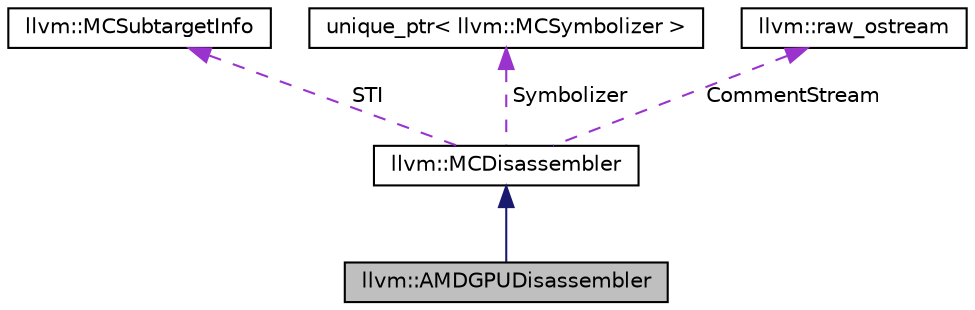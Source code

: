 digraph "llvm::AMDGPUDisassembler"
{
 // LATEX_PDF_SIZE
  bgcolor="transparent";
  edge [fontname="Helvetica",fontsize="10",labelfontname="Helvetica",labelfontsize="10"];
  node [fontname="Helvetica",fontsize="10",shape="box"];
  Node1 [label="llvm::AMDGPUDisassembler",height=0.2,width=0.4,color="black", fillcolor="grey75", style="filled", fontcolor="black",tooltip=" "];
  Node2 -> Node1 [dir="back",color="midnightblue",fontsize="10",style="solid",fontname="Helvetica"];
  Node2 [label="llvm::MCDisassembler",height=0.2,width=0.4,color="black",URL="$classllvm_1_1MCDisassembler.html",tooltip="Superclass for all disassemblers."];
  Node3 -> Node2 [dir="back",color="darkorchid3",fontsize="10",style="dashed",label=" STI" ,fontname="Helvetica"];
  Node3 [label="llvm::MCSubtargetInfo",height=0.2,width=0.4,color="black",URL="$classllvm_1_1MCSubtargetInfo.html",tooltip="Generic base class for all target subtargets."];
  Node4 -> Node2 [dir="back",color="darkorchid3",fontsize="10",style="dashed",label=" Symbolizer" ,fontname="Helvetica"];
  Node4 [label="unique_ptr\< llvm::MCSymbolizer \>",height=0.2,width=0.4,color="black",tooltip=" "];
  Node5 -> Node2 [dir="back",color="darkorchid3",fontsize="10",style="dashed",label=" CommentStream" ,fontname="Helvetica"];
  Node5 [label="llvm::raw_ostream",height=0.2,width=0.4,color="black",URL="$classllvm_1_1raw__ostream.html",tooltip="This class implements an extremely fast bulk output stream that can only output to a stream."];
}
